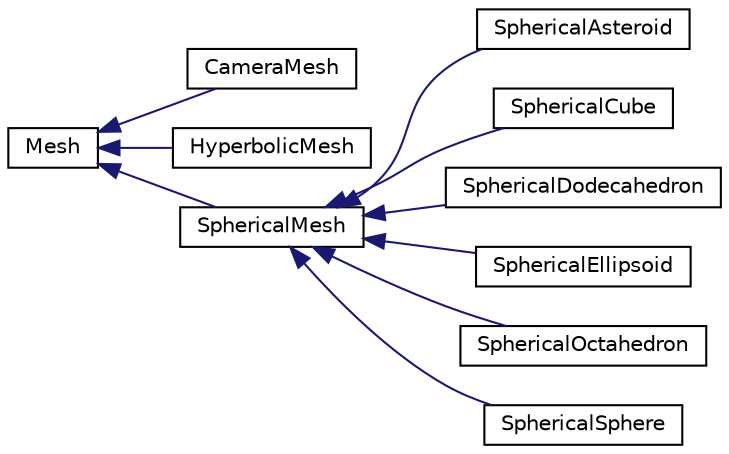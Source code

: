 digraph "Graphical Class Hierarchy"
{
 // LATEX_PDF_SIZE
  edge [fontname="Helvetica",fontsize="10",labelfontname="Helvetica",labelfontsize="10"];
  node [fontname="Helvetica",fontsize="10",shape=record];
  rankdir="LR";
  Node0 [label="Mesh",height=0.2,width=0.4,color="black", fillcolor="white", style="filled",URL="$class_mesh.html",tooltip=" "];
  Node0 -> Node1 [dir="back",color="midnightblue",fontsize="10",style="solid",fontname="Helvetica"];
  Node1 [label="CameraMesh",height=0.2,width=0.4,color="black", fillcolor="white", style="filled",URL="$class_camera_mesh.html",tooltip=" "];
  Node0 -> Node2 [dir="back",color="midnightblue",fontsize="10",style="solid",fontname="Helvetica"];
  Node2 [label="HyperbolicMesh",height=0.2,width=0.4,color="black", fillcolor="white", style="filled",URL="$class_hyperbolic_mesh.html",tooltip=" "];
  Node0 -> Node3 [dir="back",color="midnightblue",fontsize="10",style="solid",fontname="Helvetica"];
  Node3 [label="SphericalMesh",height=0.2,width=0.4,color="black", fillcolor="white", style="filled",URL="$class_spherical_mesh.html",tooltip=" "];
  Node3 -> Node4 [dir="back",color="midnightblue",fontsize="10",style="solid",fontname="Helvetica"];
  Node4 [label="SphericalAsteroid",height=0.2,width=0.4,color="black", fillcolor="white", style="filled",URL="$class_spherical_asteroid.html",tooltip=" "];
  Node3 -> Node5 [dir="back",color="midnightblue",fontsize="10",style="solid",fontname="Helvetica"];
  Node5 [label="SphericalCube",height=0.2,width=0.4,color="black", fillcolor="white", style="filled",URL="$class_spherical_cube.html",tooltip=" "];
  Node3 -> Node6 [dir="back",color="midnightblue",fontsize="10",style="solid",fontname="Helvetica"];
  Node6 [label="SphericalDodecahedron",height=0.2,width=0.4,color="black", fillcolor="white", style="filled",URL="$class_spherical_dodecahedron.html",tooltip=" "];
  Node3 -> Node7 [dir="back",color="midnightblue",fontsize="10",style="solid",fontname="Helvetica"];
  Node7 [label="SphericalEllipsoid",height=0.2,width=0.4,color="black", fillcolor="white", style="filled",URL="$class_spherical_ellipsoid.html",tooltip=" "];
  Node3 -> Node8 [dir="back",color="midnightblue",fontsize="10",style="solid",fontname="Helvetica"];
  Node8 [label="SphericalOctahedron",height=0.2,width=0.4,color="black", fillcolor="white", style="filled",URL="$class_spherical_octahedron.html",tooltip=" "];
  Node3 -> Node9 [dir="back",color="midnightblue",fontsize="10",style="solid",fontname="Helvetica"];
  Node9 [label="SphericalSphere",height=0.2,width=0.4,color="black", fillcolor="white", style="filled",URL="$class_spherical_sphere.html",tooltip=" "];
}
